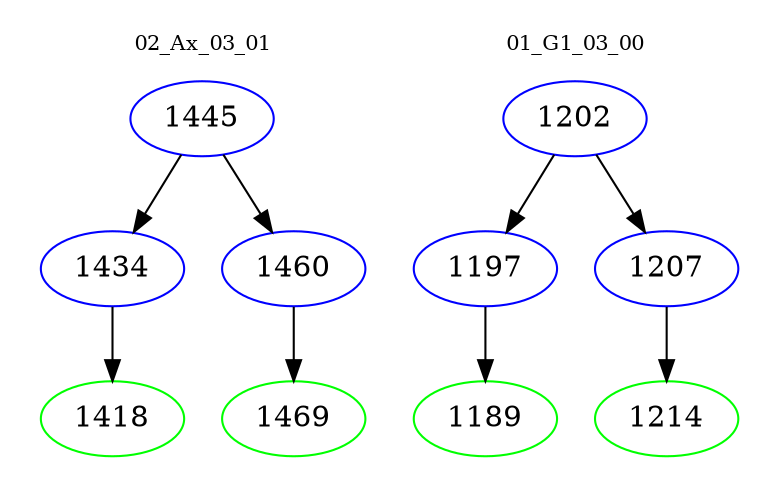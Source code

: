 digraph{
subgraph cluster_0 {
color = white
label = "02_Ax_03_01";
fontsize=10;
T0_1445 [label="1445", color="blue"]
T0_1445 -> T0_1434 [color="black"]
T0_1434 [label="1434", color="blue"]
T0_1434 -> T0_1418 [color="black"]
T0_1418 [label="1418", color="green"]
T0_1445 -> T0_1460 [color="black"]
T0_1460 [label="1460", color="blue"]
T0_1460 -> T0_1469 [color="black"]
T0_1469 [label="1469", color="green"]
}
subgraph cluster_1 {
color = white
label = "01_G1_03_00";
fontsize=10;
T1_1202 [label="1202", color="blue"]
T1_1202 -> T1_1197 [color="black"]
T1_1197 [label="1197", color="blue"]
T1_1197 -> T1_1189 [color="black"]
T1_1189 [label="1189", color="green"]
T1_1202 -> T1_1207 [color="black"]
T1_1207 [label="1207", color="blue"]
T1_1207 -> T1_1214 [color="black"]
T1_1214 [label="1214", color="green"]
}
}
